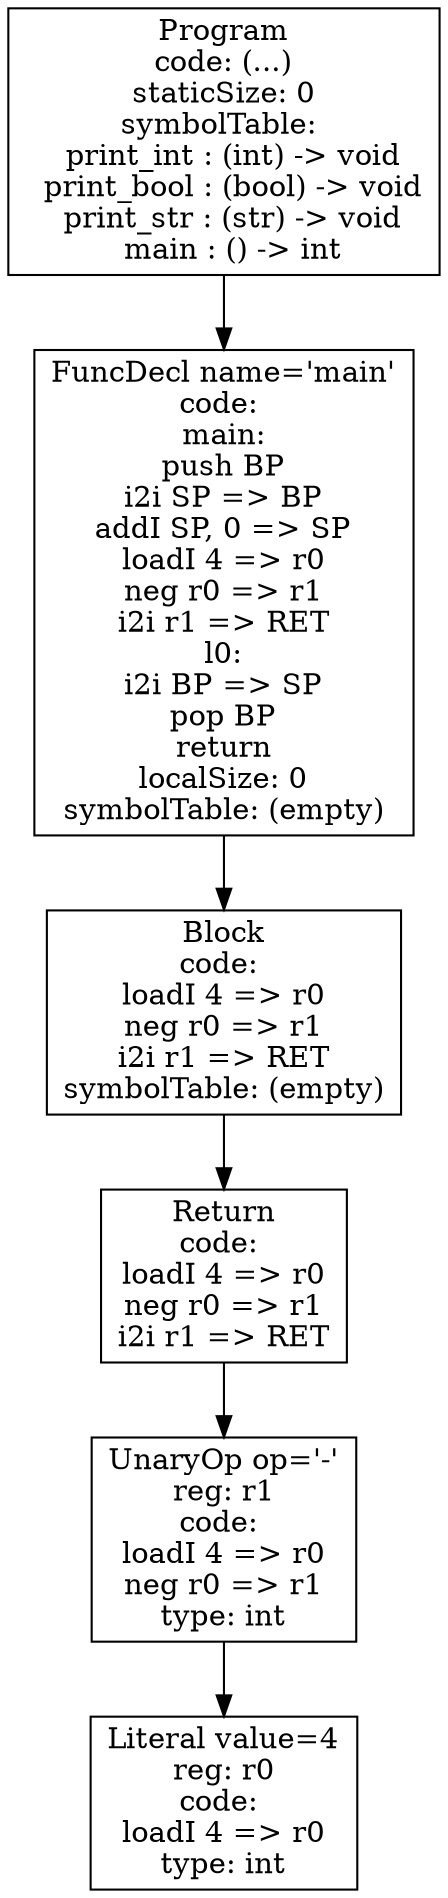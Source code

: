 digraph AST {
5 [shape=box, label="Literal value=4\nreg: r0\ncode: \nloadI 4 => r0\ntype: int"];
4 [shape=box, label="UnaryOp op='-'\nreg: r1\ncode: \nloadI 4 => r0\nneg r0 => r1\ntype: int"];
4 -> 5;
3 [shape=box, label="Return\ncode: \nloadI 4 => r0\nneg r0 => r1\ni2i r1 => RET"];
3 -> 4;
2 [shape=box, label="Block\ncode: \nloadI 4 => r0\nneg r0 => r1\ni2i r1 => RET\nsymbolTable: (empty)"];
2 -> 3;
1 [shape=box, label="FuncDecl name='main'\ncode: \nmain:\npush BP\ni2i SP => BP\naddI SP, 0 => SP\nloadI 4 => r0\nneg r0 => r1\ni2i r1 => RET\nl0:\ni2i BP => SP\npop BP\nreturn\nlocalSize: 0\nsymbolTable: (empty)"];
1 -> 2;
0 [shape=box, label="Program\ncode: (...)\nstaticSize: 0\nsymbolTable: \n  print_int : (int) -> void\n  print_bool : (bool) -> void\n  print_str : (str) -> void\n  main : () -> int"];
0 -> 1;
}
